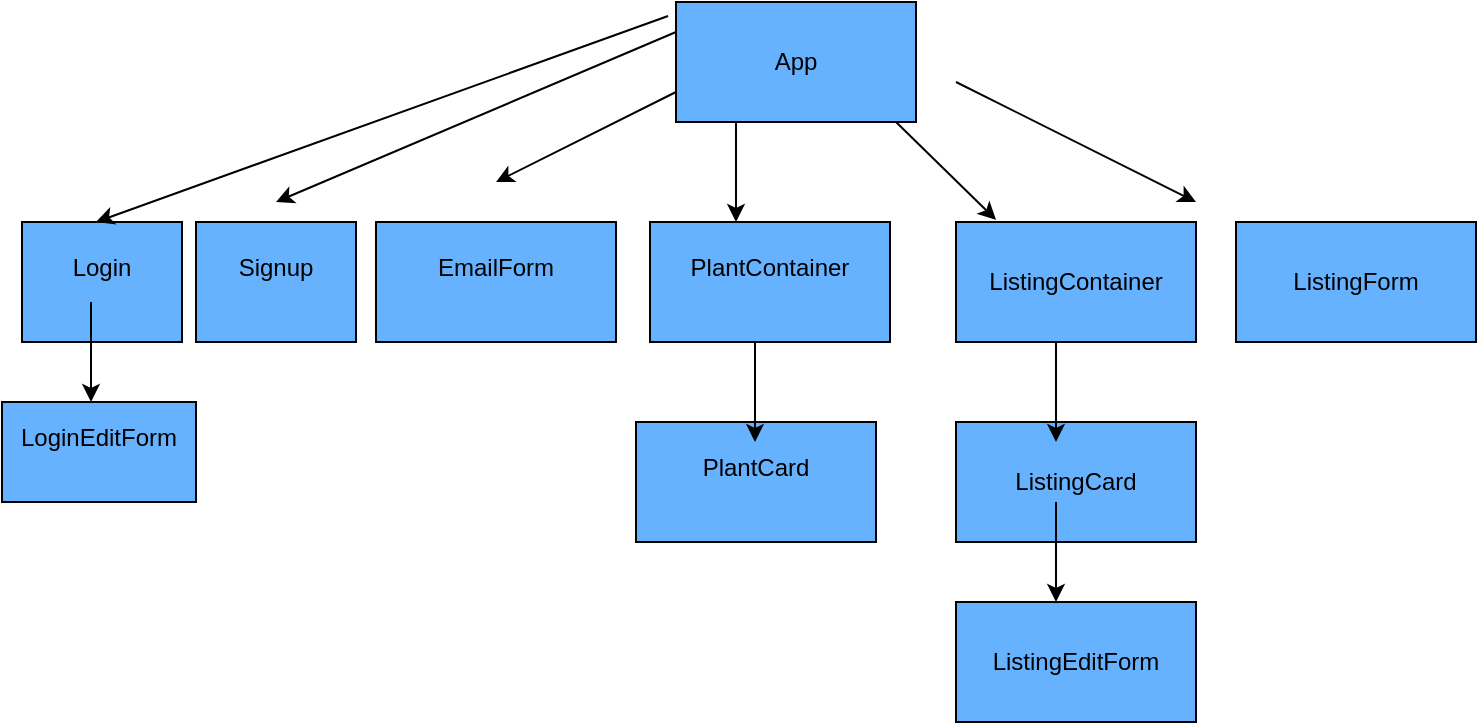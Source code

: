 <mxfile>
    <diagram id="nZN2Drb8L5keki9BKoeM" name="Page-1">
        <mxGraphModel dx="2000" dy="431" grid="1" gridSize="10" guides="1" tooltips="1" connect="1" arrows="1" fold="1" page="1" pageScale="1" pageWidth="850" pageHeight="1100" math="0" shadow="0">
            <root>
                <mxCell id="0"/>
                <mxCell id="1" parent="0"/>
                <mxCell id="2" value="&lt;font color=&quot;#000000&quot;&gt;App&lt;/font&gt;" style="whiteSpace=wrap;html=1;fillColor=#66B2FF;" vertex="1" parent="1">
                    <mxGeometry x="330" y="30" width="120" height="60" as="geometry"/>
                </mxCell>
                <mxCell id="3" value="&lt;font color=&quot;#000000&quot;&gt;PlantContainer&lt;br&gt;&lt;br&gt;&lt;/font&gt;" style="whiteSpace=wrap;html=1;fillColor=#66B2FF;" vertex="1" parent="1">
                    <mxGeometry x="317" y="140" width="120" height="60" as="geometry"/>
                </mxCell>
                <mxCell id="4" value="&lt;font color=&quot;#000000&quot;&gt;ListingForm&lt;/font&gt;" style="whiteSpace=wrap;html=1;fillColor=#66B2FF;" vertex="1" parent="1">
                    <mxGeometry x="610" y="140" width="120" height="60" as="geometry"/>
                </mxCell>
                <mxCell id="5" value="&lt;font color=&quot;#000000&quot;&gt;ListingContainer&lt;/font&gt;" style="whiteSpace=wrap;html=1;fillColor=#66B2FF;" vertex="1" parent="1">
                    <mxGeometry x="470" y="140" width="120" height="60" as="geometry"/>
                </mxCell>
                <mxCell id="6" value="&lt;font color=&quot;#000000&quot;&gt;ListingCard&lt;/font&gt;" style="whiteSpace=wrap;html=1;fillColor=#66B2FF;" vertex="1" parent="1">
                    <mxGeometry x="470" y="240" width="120" height="60" as="geometry"/>
                </mxCell>
                <mxCell id="7" value="&lt;font color=&quot;#000000&quot;&gt;ListingEditForm&lt;/font&gt;" style="whiteSpace=wrap;html=1;fillColor=#66B2FF;" vertex="1" parent="1">
                    <mxGeometry x="470" y="330" width="120" height="60" as="geometry"/>
                </mxCell>
                <mxCell id="8" value="&lt;font color=&quot;#000000&quot;&gt;PlantCard&lt;br&gt;&lt;br&gt;&lt;/font&gt;" style="whiteSpace=wrap;html=1;fillColor=#66B2FF;" vertex="1" parent="1">
                    <mxGeometry x="310" y="240" width="120" height="60" as="geometry"/>
                </mxCell>
                <mxCell id="9" value="&lt;font color=&quot;#000000&quot;&gt;EmailForm&lt;br&gt;&lt;br&gt;&lt;/font&gt;" style="whiteSpace=wrap;html=1;fillColor=#66B2FF;" vertex="1" parent="1">
                    <mxGeometry x="180" y="140" width="120" height="60" as="geometry"/>
                </mxCell>
                <mxCell id="10" value="" style="edgeStyle=none;orthogonalLoop=1;jettySize=auto;html=1;fontColor=#000000;exitX=0;exitY=0.75;exitDx=0;exitDy=0;" edge="1" parent="1" source="2">
                    <mxGeometry width="80" relative="1" as="geometry">
                        <mxPoint x="310" y="60" as="sourcePoint"/>
                        <mxPoint x="240" y="120" as="targetPoint"/>
                        <Array as="points"/>
                    </mxGeometry>
                </mxCell>
                <mxCell id="12" value="" style="edgeStyle=none;orthogonalLoop=1;jettySize=auto;html=1;fontColor=#000000;" edge="1" parent="1">
                    <mxGeometry width="80" relative="1" as="geometry">
                        <mxPoint x="470" y="70" as="sourcePoint"/>
                        <mxPoint x="590" y="130" as="targetPoint"/>
                        <Array as="points"/>
                    </mxGeometry>
                </mxCell>
                <mxCell id="13" value="" style="edgeStyle=none;orthogonalLoop=1;jettySize=auto;html=1;fontColor=#000000;" edge="1" parent="1">
                    <mxGeometry width="80" relative="1" as="geometry">
                        <mxPoint x="369.5" y="200" as="sourcePoint"/>
                        <mxPoint x="369.5" y="250" as="targetPoint"/>
                        <Array as="points"/>
                    </mxGeometry>
                </mxCell>
                <mxCell id="14" value="" style="edgeStyle=none;orthogonalLoop=1;jettySize=auto;html=1;fontColor=#000000;" edge="1" parent="1">
                    <mxGeometry width="80" relative="1" as="geometry">
                        <mxPoint x="360" y="90" as="sourcePoint"/>
                        <mxPoint x="360" y="140" as="targetPoint"/>
                        <Array as="points"/>
                    </mxGeometry>
                </mxCell>
                <mxCell id="15" value="" style="edgeStyle=none;orthogonalLoop=1;jettySize=auto;html=1;fontColor=#000000;entryX=0.167;entryY=-0.017;entryDx=0;entryDy=0;entryPerimeter=0;" edge="1" parent="1" target="5">
                    <mxGeometry width="80" relative="1" as="geometry">
                        <mxPoint x="440" y="90" as="sourcePoint"/>
                        <mxPoint x="440" y="140" as="targetPoint"/>
                        <Array as="points"/>
                    </mxGeometry>
                </mxCell>
                <mxCell id="17" value="" style="edgeStyle=none;orthogonalLoop=1;jettySize=auto;html=1;fontColor=#000000;" edge="1" parent="1">
                    <mxGeometry width="80" relative="1" as="geometry">
                        <mxPoint x="520" y="200" as="sourcePoint"/>
                        <mxPoint x="520" y="250" as="targetPoint"/>
                        <Array as="points"/>
                    </mxGeometry>
                </mxCell>
                <mxCell id="18" value="" style="edgeStyle=none;orthogonalLoop=1;jettySize=auto;html=1;fontColor=#000000;" edge="1" parent="1">
                    <mxGeometry width="80" relative="1" as="geometry">
                        <mxPoint x="520" y="280" as="sourcePoint"/>
                        <mxPoint x="520" y="330" as="targetPoint"/>
                        <Array as="points"/>
                    </mxGeometry>
                </mxCell>
                <mxCell id="19" value="&lt;font color=&quot;#000000&quot;&gt;Login&lt;br&gt;&lt;br&gt;&lt;/font&gt;" style="whiteSpace=wrap;html=1;fillColor=#66B2FF;" vertex="1" parent="1">
                    <mxGeometry x="3" y="140" width="80" height="60" as="geometry"/>
                </mxCell>
                <mxCell id="20" value="&lt;font color=&quot;#000000&quot;&gt;Signup&lt;br&gt;&lt;br&gt;&lt;/font&gt;" style="whiteSpace=wrap;html=1;fillColor=#66B2FF;" vertex="1" parent="1">
                    <mxGeometry x="90" y="140" width="80" height="60" as="geometry"/>
                </mxCell>
                <mxCell id="21" value="" style="edgeStyle=none;orthogonalLoop=1;jettySize=auto;html=1;fontColor=#000000;exitX=0;exitY=0.25;exitDx=0;exitDy=0;" edge="1" parent="1" source="2">
                    <mxGeometry width="80" relative="1" as="geometry">
                        <mxPoint x="310" y="40" as="sourcePoint"/>
                        <mxPoint x="130" y="130" as="targetPoint"/>
                        <Array as="points"/>
                    </mxGeometry>
                </mxCell>
                <mxCell id="22" value="" style="edgeStyle=none;orthogonalLoop=1;jettySize=auto;html=1;fontColor=#000000;exitX=-0.033;exitY=0.117;exitDx=0;exitDy=0;exitPerimeter=0;" edge="1" parent="1" source="2">
                    <mxGeometry width="80" relative="1" as="geometry">
                        <mxPoint x="220" y="50" as="sourcePoint"/>
                        <mxPoint x="40" y="140" as="targetPoint"/>
                        <Array as="points"/>
                    </mxGeometry>
                </mxCell>
                <mxCell id="23" value="&lt;font color=&quot;#000000&quot;&gt;LoginEditForm&lt;br&gt;&lt;br&gt;&lt;/font&gt;" style="whiteSpace=wrap;html=1;fillColor=#66B2FF;" vertex="1" parent="1">
                    <mxGeometry x="-7" y="230" width="97" height="50" as="geometry"/>
                </mxCell>
                <mxCell id="24" value="" style="edgeStyle=none;orthogonalLoop=1;jettySize=auto;html=1;fontColor=#000000;" edge="1" parent="1">
                    <mxGeometry width="80" relative="1" as="geometry">
                        <mxPoint x="37.5" y="180" as="sourcePoint"/>
                        <mxPoint x="37.5" y="230" as="targetPoint"/>
                        <Array as="points"/>
                    </mxGeometry>
                </mxCell>
            </root>
        </mxGraphModel>
    </diagram>
</mxfile>